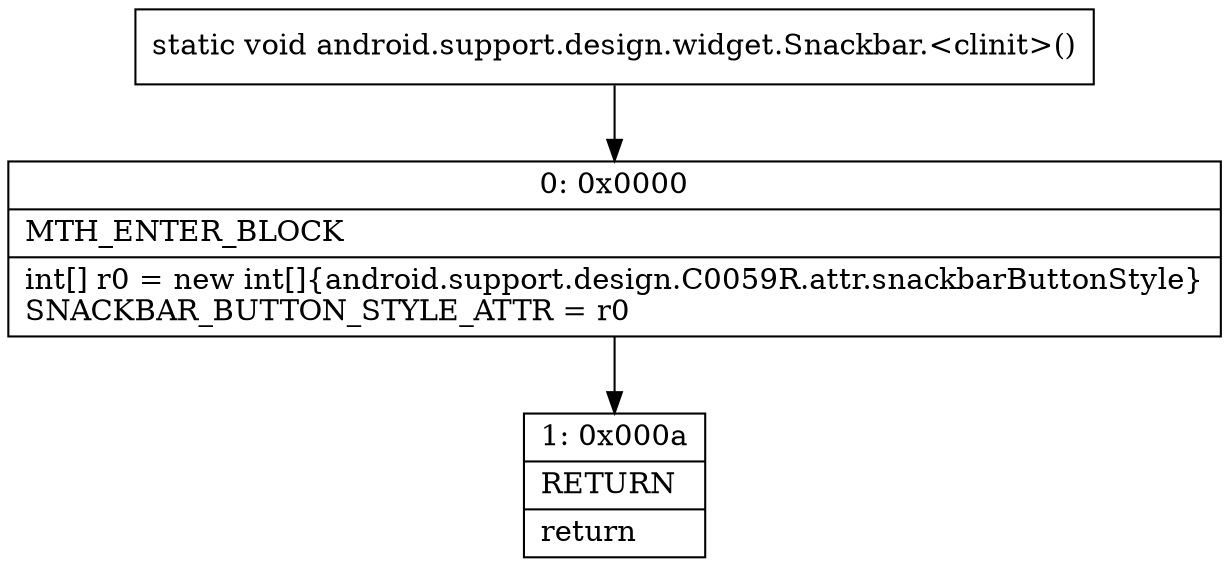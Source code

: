 digraph "CFG forandroid.support.design.widget.Snackbar.\<clinit\>()V" {
Node_0 [shape=record,label="{0\:\ 0x0000|MTH_ENTER_BLOCK\l|int[] r0 = new int[]\{android.support.design.C0059R.attr.snackbarButtonStyle\}\lSNACKBAR_BUTTON_STYLE_ATTR = r0\l}"];
Node_1 [shape=record,label="{1\:\ 0x000a|RETURN\l|return\l}"];
MethodNode[shape=record,label="{static void android.support.design.widget.Snackbar.\<clinit\>() }"];
MethodNode -> Node_0;
Node_0 -> Node_1;
}

